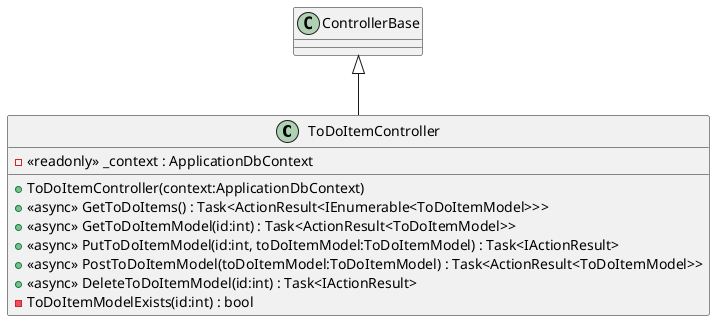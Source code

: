 @startuml
class ToDoItemController {
    - <<readonly>> _context : ApplicationDbContext
    + ToDoItemController(context:ApplicationDbContext)
    + <<async>> GetToDoItems() : Task<ActionResult<IEnumerable<ToDoItemModel>>>
    + <<async>> GetToDoItemModel(id:int) : Task<ActionResult<ToDoItemModel>>
    + <<async>> PutToDoItemModel(id:int, toDoItemModel:ToDoItemModel) : Task<IActionResult>
    + <<async>> PostToDoItemModel(toDoItemModel:ToDoItemModel) : Task<ActionResult<ToDoItemModel>>
    + <<async>> DeleteToDoItemModel(id:int) : Task<IActionResult>
    - ToDoItemModelExists(id:int) : bool
}
ControllerBase <|-- ToDoItemController
@enduml
